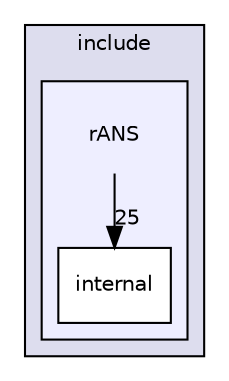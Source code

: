 digraph "/home/travis/build/AliceO2Group/AliceO2/Utilities/rANS/include/rANS" {
  bgcolor=transparent;
  compound=true
  node [ fontsize="10", fontname="Helvetica"];
  edge [ labelfontsize="10", labelfontname="Helvetica"];
  subgraph clusterdir_6457007ee79fd0f642811f7d23f262dc {
    graph [ bgcolor="#ddddee", pencolor="black", label="include" fontname="Helvetica", fontsize="10", URL="dir_6457007ee79fd0f642811f7d23f262dc.html"]
  subgraph clusterdir_d1bfd9b661c124b7bc83e2fd638a40c9 {
    graph [ bgcolor="#eeeeff", pencolor="black", label="" URL="dir_d1bfd9b661c124b7bc83e2fd638a40c9.html"];
    dir_d1bfd9b661c124b7bc83e2fd638a40c9 [shape=plaintext label="rANS"];
    dir_f9ff6bb427e0476b9475f71e4852f164 [shape=box label="internal" color="black" fillcolor="white" style="filled" URL="dir_f9ff6bb427e0476b9475f71e4852f164.html"];
  }
  }
  dir_d1bfd9b661c124b7bc83e2fd638a40c9->dir_f9ff6bb427e0476b9475f71e4852f164 [headlabel="25", labeldistance=1.5 headhref="dir_000626_000627.html"];
}
